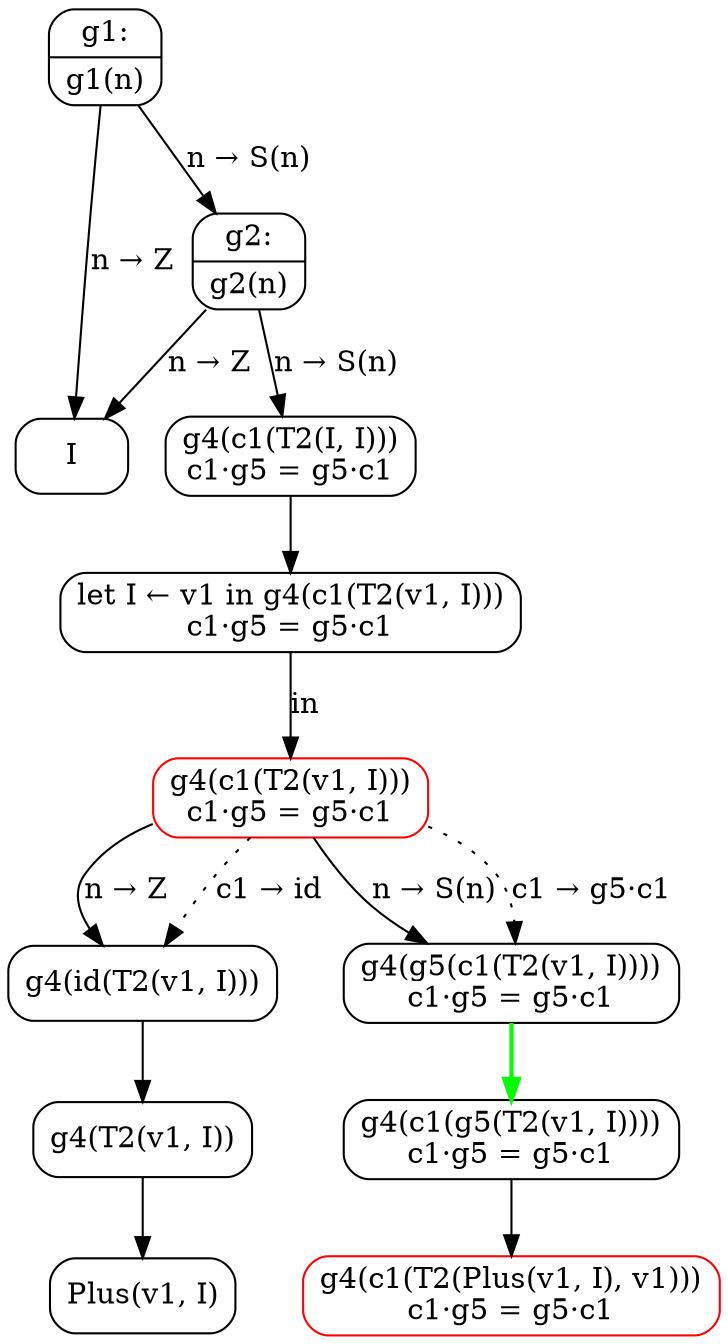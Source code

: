digraph {
  node [shape=box, style=rounded];

  G1 [shape=record, label="{g1:|g1(n)}"];
  C1 [label="I"];
  G1 -> C1 [label="n → Z"];
  G2 [shape=record, label="{g2:|g2(n)}"];
  G1 -> G2 [label="n → S(n)"];
  G2 -> C1 [label="n → Z"];
  C1a [label="g4(c1(T2(I, I)))\nc1·g5 = g5·c1"];
  G2 -> C1a [label="n → S(n)"];
  L1 [label="let I ← v1 in g4(c1(T2(v1, I)))\nc1·g5 = g5·c1"];
  C1a -> L1;
  G3 [label="g4(c1(T2(v1, I)))\nc1·g5 = g5·c1", color=red];
  L1 -> G3 [label="in"];

  C2 [label="g4(id(T2(v1, I)))"];
  G3 -> C2 [label="n → Z"];
  G3 -> C2 [label="c1 → id", style=dotted];

  C3 [label="g4(g5(c1(T2(v1, I))))\nc1·g5 = g5·c1"];
  G3 -> C3 [label="n → S(n)"];
  G3 -> C3 [label="c1 → g5·c1", style=dotted];

  C4 [label="g4(T2(v1, I))"];
  C2 -> C4;
  C5 [label="Plus(v1, I)"];
  C4 -> C5;

  C6 [label="g4(c1(g5(T2(v1, I))))\nc1·g5 = g5·c1"];
  C3 -> C6 [style=bold, color=green];

  C7 [label="g4(c1(T2(Plus(v1, I), v1)))\nc1·g5 = g5·c1", color=red];
  C6 -> C7;
}
